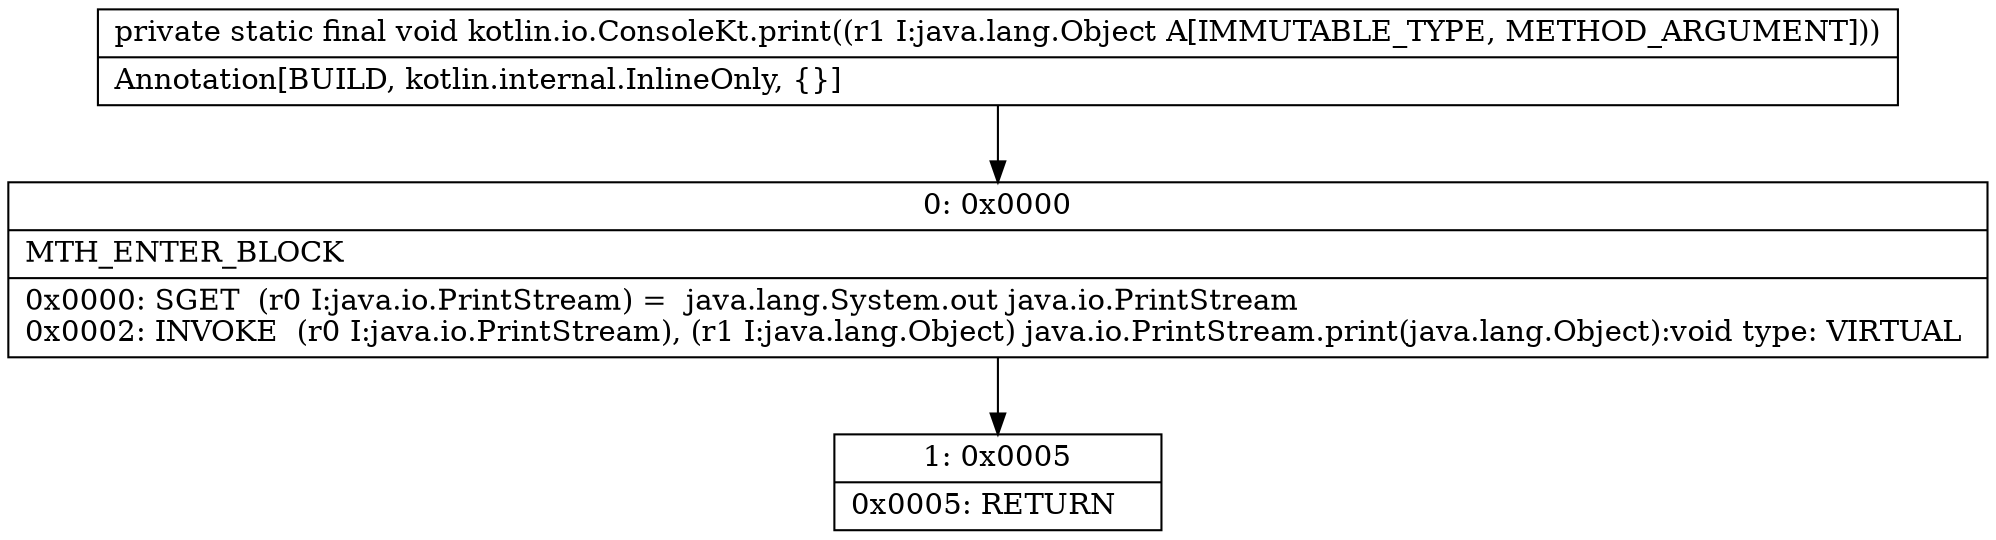 digraph "CFG forkotlin.io.ConsoleKt.print(Ljava\/lang\/Object;)V" {
Node_0 [shape=record,label="{0\:\ 0x0000|MTH_ENTER_BLOCK\l|0x0000: SGET  (r0 I:java.io.PrintStream) =  java.lang.System.out java.io.PrintStream \l0x0002: INVOKE  (r0 I:java.io.PrintStream), (r1 I:java.lang.Object) java.io.PrintStream.print(java.lang.Object):void type: VIRTUAL \l}"];
Node_1 [shape=record,label="{1\:\ 0x0005|0x0005: RETURN   \l}"];
MethodNode[shape=record,label="{private static final void kotlin.io.ConsoleKt.print((r1 I:java.lang.Object A[IMMUTABLE_TYPE, METHOD_ARGUMENT]))  | Annotation[BUILD, kotlin.internal.InlineOnly, \{\}]\l}"];
MethodNode -> Node_0;
Node_0 -> Node_1;
}


